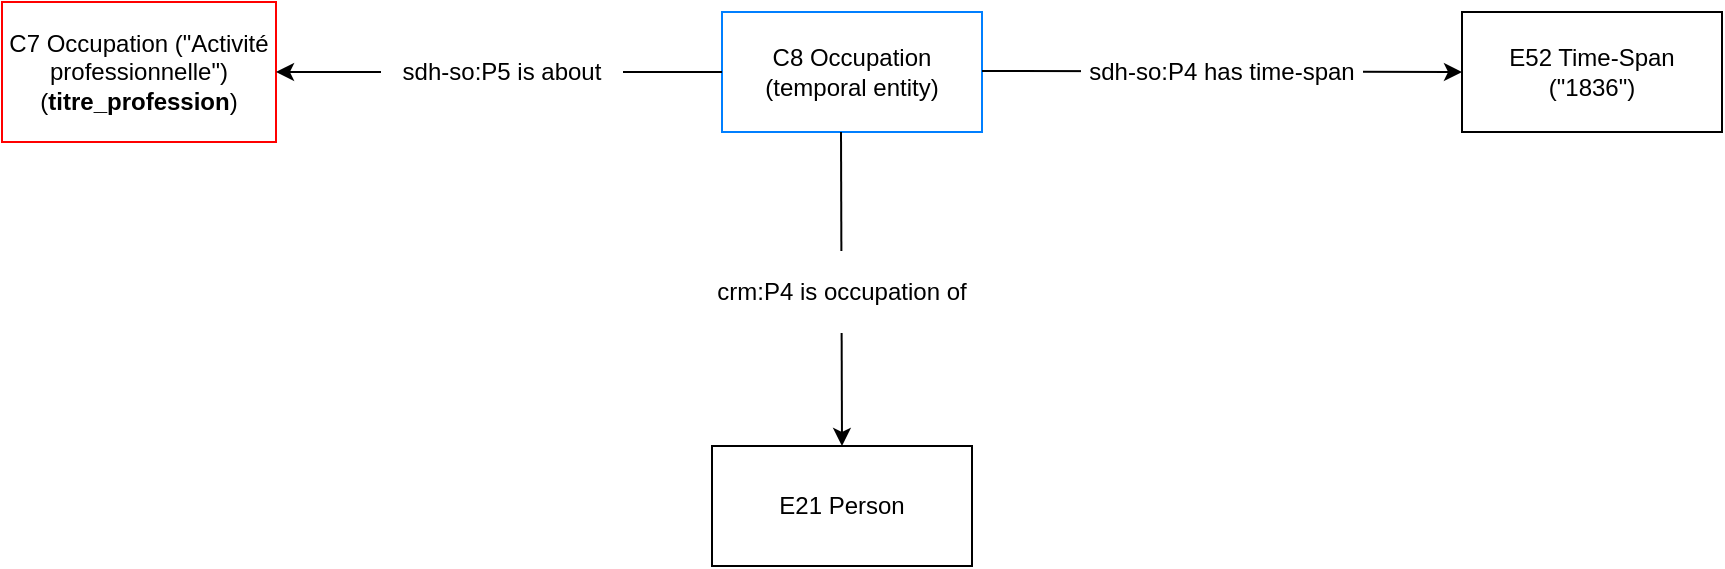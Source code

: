 <mxfile version="24.4.6" type="device">
  <diagram name="Page-1" id="0SBXd49LUMcfFHOJyT-W">
    <mxGraphModel dx="1013" dy="746" grid="1" gridSize="10" guides="1" tooltips="1" connect="1" arrows="1" fold="1" page="1" pageScale="1" pageWidth="2336" pageHeight="1654" math="0" shadow="0">
      <root>
        <mxCell id="0" />
        <mxCell id="1" parent="0" />
        <mxCell id="LVzLQ8PIczJLZQD4RkMt-54" value="C8 Occupation (temporal entity)" style="rounded=0;whiteSpace=wrap;html=1;strokeColor=#007FFF;" parent="1" vertex="1">
          <mxGeometry x="1460" y="610" width="130" height="60" as="geometry" />
        </mxCell>
        <mxCell id="k4S215dzI5b8nacuZygM-1" value="C7 Occupation (&quot;Activité professionnelle&quot;) (&lt;b&gt;titre_profession&lt;/b&gt;)" style="rounded=0;whiteSpace=wrap;html=1;strokeColor=#FF0000;" parent="1" vertex="1">
          <mxGeometry x="1100" y="605" width="137" height="70" as="geometry" />
        </mxCell>
        <mxCell id="k4S215dzI5b8nacuZygM-2" value="" style="endArrow=classic;html=1;rounded=0;entryX=1;entryY=0.5;entryDx=0;entryDy=0;exitX=0;exitY=0.5;exitDx=0;exitDy=0;" parent="1" source="LVzLQ8PIczJLZQD4RkMt-54" target="k4S215dzI5b8nacuZygM-1" edge="1">
          <mxGeometry width="50" height="50" relative="1" as="geometry">
            <mxPoint x="1370" y="760" as="sourcePoint" />
            <mxPoint x="1178" y="610" as="targetPoint" />
          </mxGeometry>
        </mxCell>
        <mxCell id="LVzLQ8PIczJLZQD4RkMt-16" value="sdh-so:P5 is about" style="rounded=0;whiteSpace=wrap;html=1;strokeColor=#FFFFFF;" parent="1" vertex="1">
          <mxGeometry x="1290" y="620" width="120" height="40" as="geometry" />
        </mxCell>
        <mxCell id="k4S215dzI5b8nacuZygM-7" value="E21 Person" style="rounded=0;whiteSpace=wrap;html=1;" parent="1" vertex="1">
          <mxGeometry x="1455" y="827" width="130" height="60" as="geometry" />
        </mxCell>
        <mxCell id="d6AP73_pV0fvFqpWeXNd-1" value="" style="endArrow=classic;html=1;rounded=0;exitX=0.5;exitY=1;exitDx=0;exitDy=0;entryX=0.5;entryY=0;entryDx=0;entryDy=0;" parent="1" target="k4S215dzI5b8nacuZygM-7" edge="1">
          <mxGeometry width="50" height="50" relative="1" as="geometry">
            <mxPoint x="1519.5" y="670" as="sourcePoint" />
            <mxPoint x="1520" y="830" as="targetPoint" />
          </mxGeometry>
        </mxCell>
        <mxCell id="d6AP73_pV0fvFqpWeXNd-2" value="crm:P4 is occupation of" style="rounded=0;whiteSpace=wrap;html=1;strokeColor=#FFFFFF;" parent="1" vertex="1">
          <mxGeometry x="1455" y="730" width="130" height="40" as="geometry" />
        </mxCell>
        <mxCell id="d6AP73_pV0fvFqpWeXNd-4" value="" style="endArrow=classic;html=1;rounded=0;entryX=0;entryY=0.5;entryDx=0;entryDy=0;exitX=1;exitY=0.5;exitDx=0;exitDy=0;" parent="1" target="d6AP73_pV0fvFqpWeXNd-5" edge="1">
          <mxGeometry width="50" height="50" relative="1" as="geometry">
            <mxPoint x="1590" y="639.5" as="sourcePoint" />
            <mxPoint x="1822" y="639.5" as="targetPoint" />
          </mxGeometry>
        </mxCell>
        <mxCell id="d6AP73_pV0fvFqpWeXNd-5" value="E52 Time-Span (&quot;1836&quot;)" style="rounded=0;whiteSpace=wrap;html=1;" parent="1" vertex="1">
          <mxGeometry x="1830" y="610" width="130" height="60" as="geometry" />
        </mxCell>
        <mxCell id="d6AP73_pV0fvFqpWeXNd-6" value="sdh-so:P4 has time-span" style="rounded=0;whiteSpace=wrap;html=1;strokeColor=#FFFFFF;" parent="1" vertex="1">
          <mxGeometry x="1640" y="620" width="140" height="40" as="geometry" />
        </mxCell>
      </root>
    </mxGraphModel>
  </diagram>
</mxfile>
